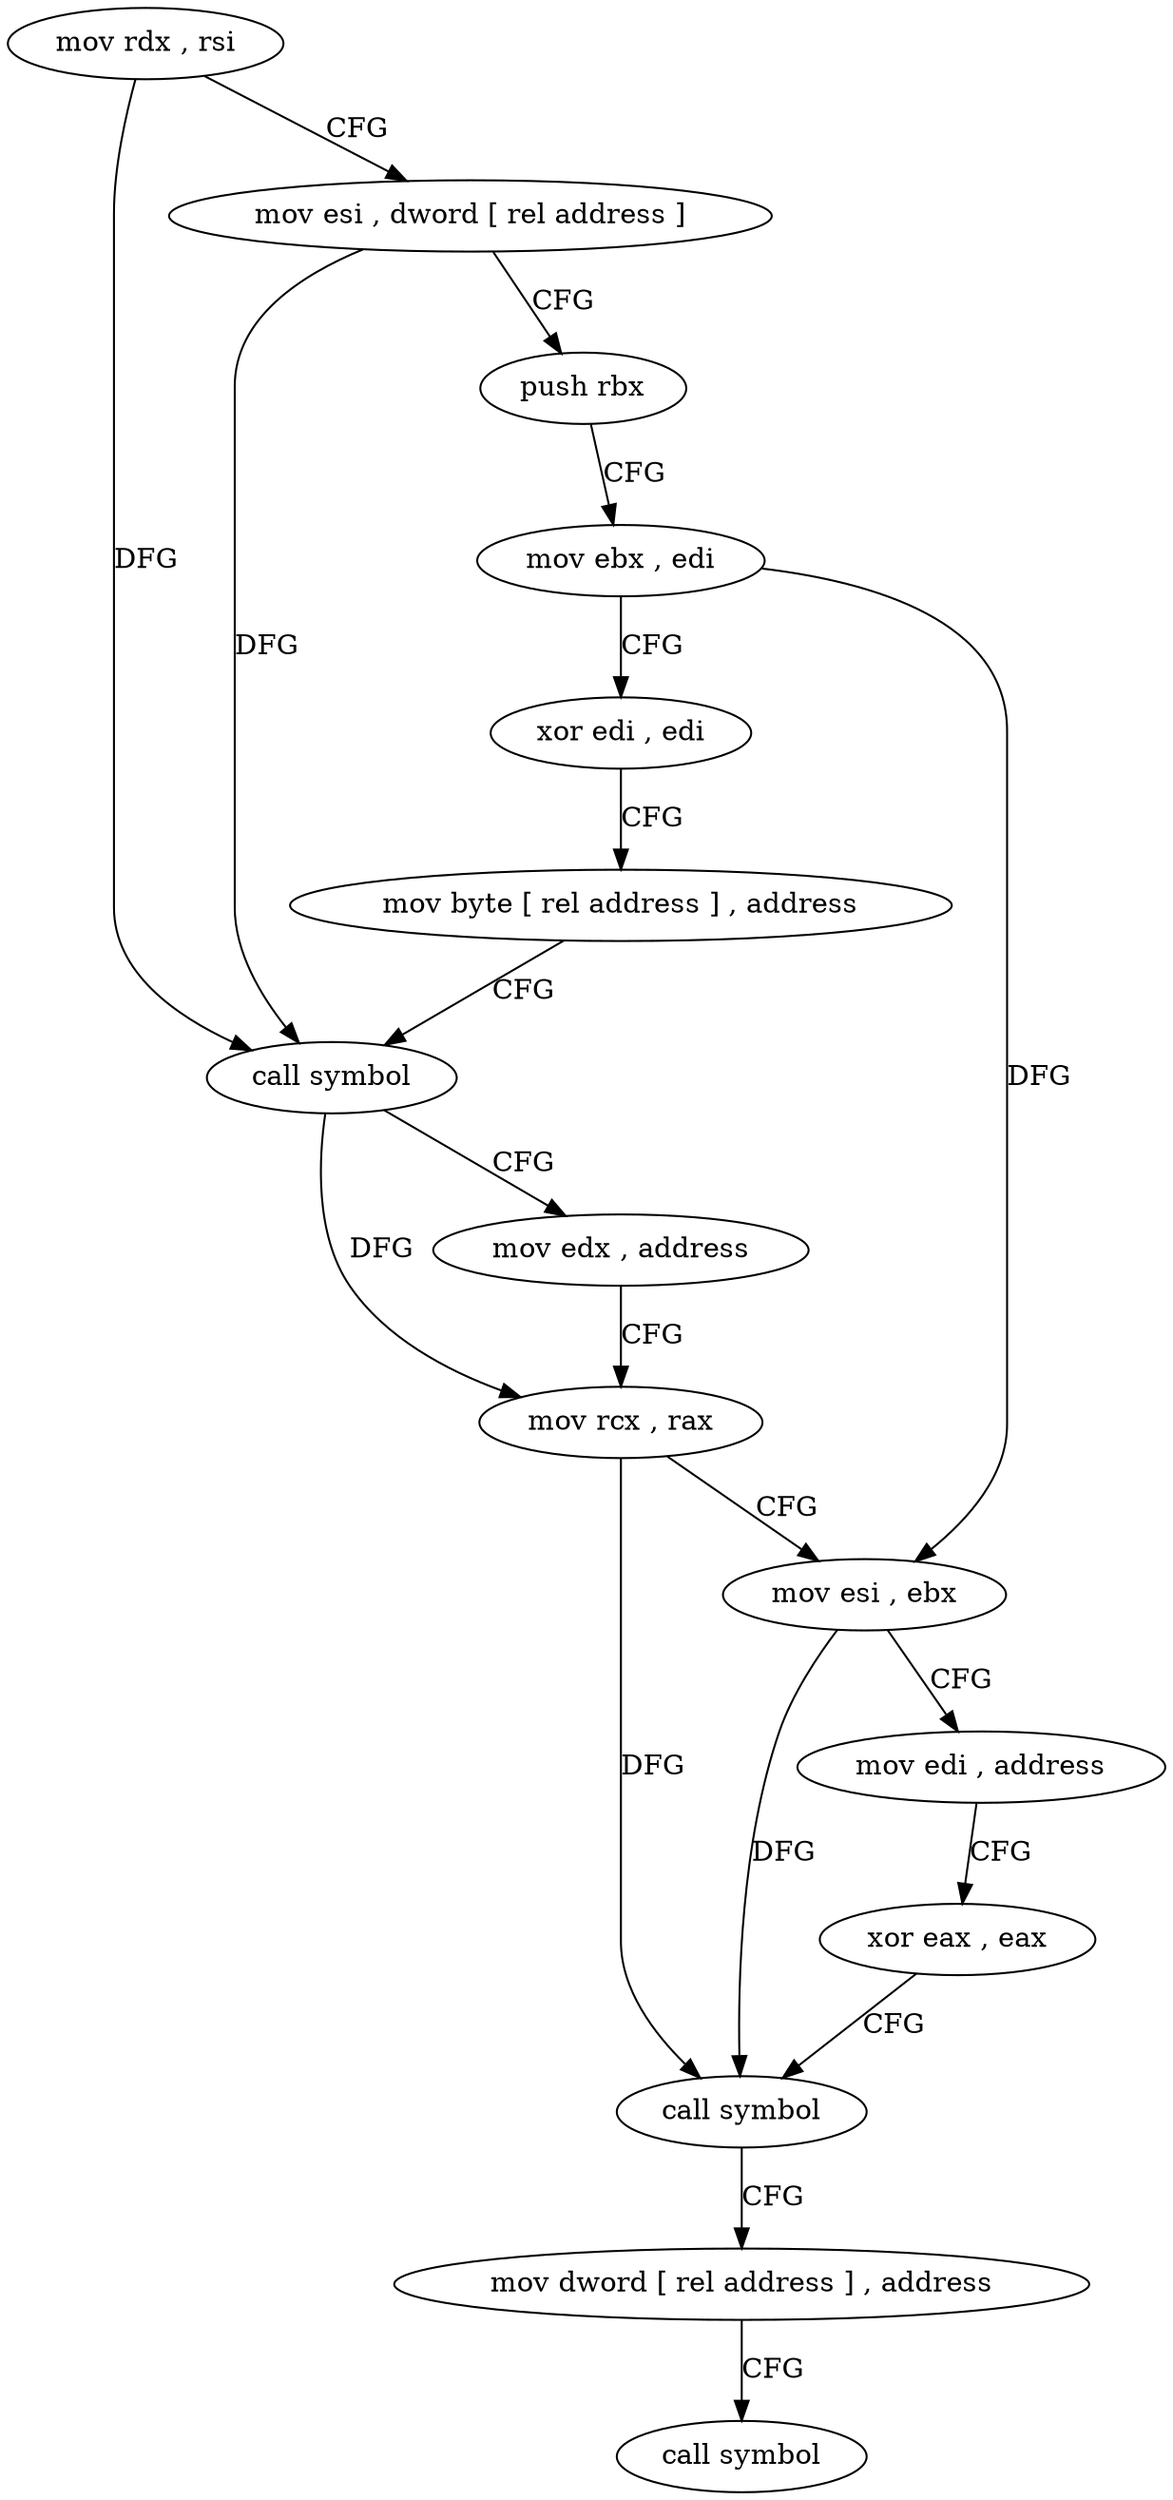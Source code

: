 digraph "func" {
"4250064" [label = "mov rdx , rsi" ]
"4250067" [label = "mov esi , dword [ rel address ]" ]
"4250073" [label = "push rbx" ]
"4250074" [label = "mov ebx , edi" ]
"4250076" [label = "xor edi , edi" ]
"4250078" [label = "mov byte [ rel address ] , address" ]
"4250085" [label = "call symbol" ]
"4250090" [label = "mov edx , address" ]
"4250095" [label = "mov rcx , rax" ]
"4250098" [label = "mov esi , ebx" ]
"4250100" [label = "mov edi , address" ]
"4250105" [label = "xor eax , eax" ]
"4250107" [label = "call symbol" ]
"4250112" [label = "mov dword [ rel address ] , address" ]
"4250122" [label = "call symbol" ]
"4250064" -> "4250067" [ label = "CFG" ]
"4250064" -> "4250085" [ label = "DFG" ]
"4250067" -> "4250073" [ label = "CFG" ]
"4250067" -> "4250085" [ label = "DFG" ]
"4250073" -> "4250074" [ label = "CFG" ]
"4250074" -> "4250076" [ label = "CFG" ]
"4250074" -> "4250098" [ label = "DFG" ]
"4250076" -> "4250078" [ label = "CFG" ]
"4250078" -> "4250085" [ label = "CFG" ]
"4250085" -> "4250090" [ label = "CFG" ]
"4250085" -> "4250095" [ label = "DFG" ]
"4250090" -> "4250095" [ label = "CFG" ]
"4250095" -> "4250098" [ label = "CFG" ]
"4250095" -> "4250107" [ label = "DFG" ]
"4250098" -> "4250100" [ label = "CFG" ]
"4250098" -> "4250107" [ label = "DFG" ]
"4250100" -> "4250105" [ label = "CFG" ]
"4250105" -> "4250107" [ label = "CFG" ]
"4250107" -> "4250112" [ label = "CFG" ]
"4250112" -> "4250122" [ label = "CFG" ]
}
